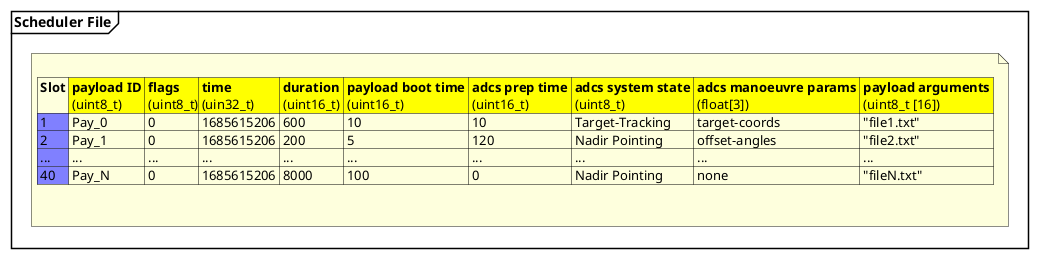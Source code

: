 @startuml

partition "**Scheduler File**" {
    note

 | **Slot** |<#yellow> **payload ID** \n (uint8_t)|<#yellow> **flags** \n (uint8_t)|<#yellow> **time** \n (uin32_t) |<#yellow> **duration** \n (uint16_t) |<#yellow> **payload boot time** \n (uint16_t) |<#yellow> **adcs prep time** \n (uint16_t) |<#yellow> **adcs system state** \n (uint8_t) |<#yellow> **adcs manoeuvre params** \n (float[3]) |<#yellow> **payload arguments** \n (uint8_t [16]) |
 |<#8080FF> 1 | Pay_0 | 0 | 1685615206 | 600 | 10 | 10 | Target-Tracking| target-coords| "file1.txt"|
 |<#8080FF> 2 | Pay_1 | 0 | 1685615206 | 200 | 5 | 120 | Nadir Pointing| offset-angles| "file2.txt"|
 |<#8080FF> ... | ... | ... | ... | ... | ... | ... | ... | ... | ...|
 |<#8080FF> 40 | Pay_N | 0 | 1685615206 | 8000 | 100 | 0| Nadir Pointing| none | "fileN.txt"|


    end note

}

@enduml
